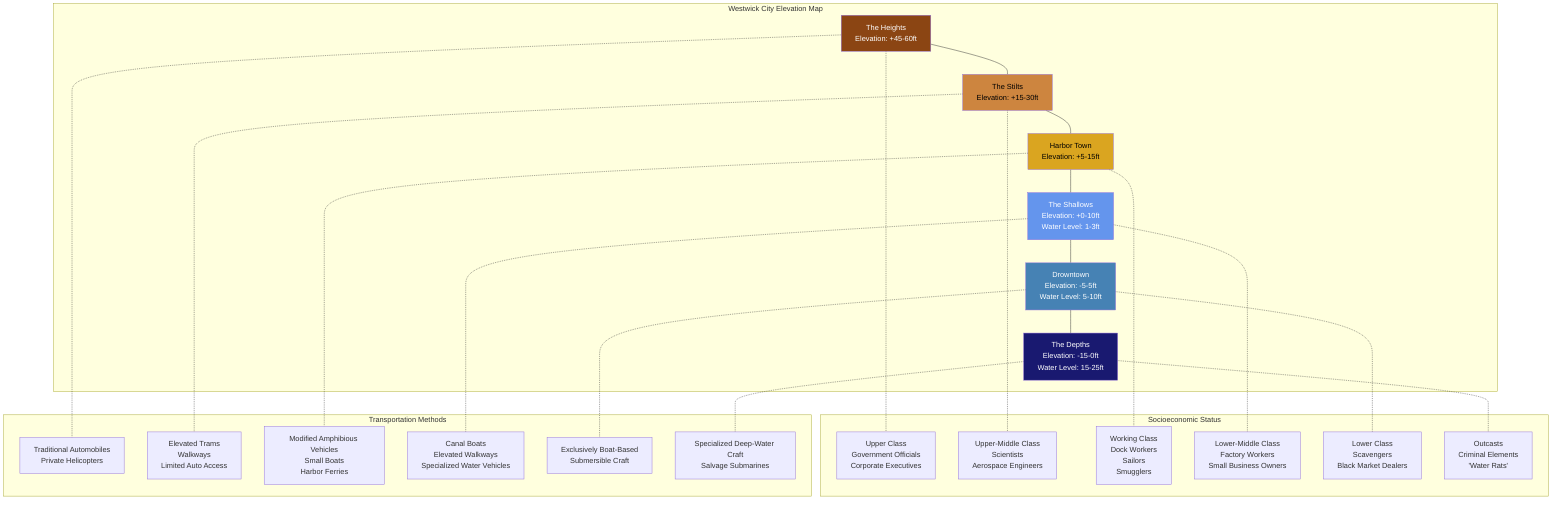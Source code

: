 graph TD
    subgraph "Westwick City Elevation Map"
        A["The Heights<br>Elevation: +45-60ft"] --- B["The Stilts<br>Elevation: +15-30ft"]
        B --- C["Harbor Town<br>Elevation: +5-15ft"]
        C --- D["The Shallows<br>Elevation: +0-10ft<br>Water Level: 1-3ft"]
        D --- E["Drowntown<br>Elevation: -5-5ft<br>Water Level: 5-10ft"]
        E --- F["The Depths<br>Elevation: -15-0ft<br>Water Level: 15-25ft"]
    end

    subgraph "Socioeconomic Status"
        A -.- G["Upper Class<br>Government Officials<br>Corporate Executives"]
        B -.- H["Upper-Middle Class<br>Scientists<br>Aerospace Engineers"]
        C -.- I["Working Class<br>Dock Workers<br>Sailors<br>Smugglers"]
        D -.- J["Lower-Middle Class<br>Factory Workers<br>Small Business Owners"]
        E -.- K["Lower Class<br>Scavengers<br>Black Market Dealers"]
        F -.- L["Outcasts<br>Criminal Elements<br>'Water Rats'"]
    end

    subgraph "Transportation Methods"
        A -.- M["Traditional Automobiles<br>Private Helicopters"]
        B -.- N["Elevated Trams<br>Walkways<br>Limited Auto Access"]
        C -.- O["Modified Amphibious Vehicles<br>Small Boats<br>Harbor Ferries"]
        D -.- P["Canal Boats<br>Elevated Walkways<br>Specialized Water Vehicles"]
        E -.- Q["Exclusively Boat-Based<br>Submersible Craft"]
        F -.- R["Specialized Deep-Water Craft<br>Salvage Submarines"]
    end

    classDef heights fill:#8B4513,color:white
    classDef stilts fill:#CD853F,color:black
    classDef harbor fill:#DAA520,color:black
    classDef shallows fill:#6495ED,color:white
    classDef drowntown fill:#4682B4,color:white
    classDef depths fill:#191970,color:white

    class A heights
    class B stilts
    class C harbor
    class D shallows
    class E drowntown
    class F depths